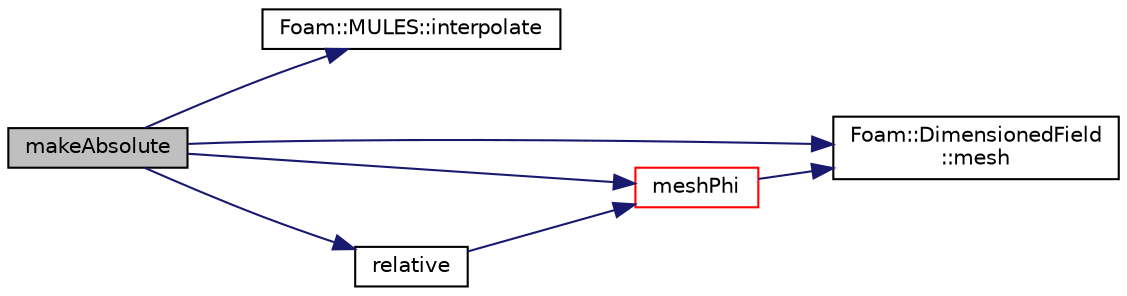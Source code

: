 digraph "makeAbsolute"
{
  bgcolor="transparent";
  edge [fontname="Helvetica",fontsize="10",labelfontname="Helvetica",labelfontsize="10"];
  node [fontname="Helvetica",fontsize="10",shape=record];
  rankdir="LR";
  Node18505 [label="makeAbsolute",height=0.2,width=0.4,color="black", fillcolor="grey75", style="filled", fontcolor="black"];
  Node18505 -> Node18506 [color="midnightblue",fontsize="10",style="solid",fontname="Helvetica"];
  Node18506 [label="Foam::MULES::interpolate",height=0.2,width=0.4,color="black",URL="$a21864.html#a4d62f21551985d814104861e7c1d9b4f"];
  Node18505 -> Node18507 [color="midnightblue",fontsize="10",style="solid",fontname="Helvetica"];
  Node18507 [label="Foam::DimensionedField\l::mesh",height=0.2,width=0.4,color="black",URL="$a27497.html#a8f1110830348a1448a14ab5e3cf47e3b",tooltip="Return mesh. "];
  Node18505 -> Node18508 [color="midnightblue",fontsize="10",style="solid",fontname="Helvetica"];
  Node18508 [label="meshPhi",height=0.2,width=0.4,color="red",URL="$a21861.html#a4de91c07f95262e698d486b45f6c2fe6"];
  Node18508 -> Node18507 [color="midnightblue",fontsize="10",style="solid",fontname="Helvetica"];
  Node18505 -> Node18835 [color="midnightblue",fontsize="10",style="solid",fontname="Helvetica"];
  Node18835 [label="relative",height=0.2,width=0.4,color="black",URL="$a21861.html#a5e4ab9141a668cb1182ffd7176f0bc41",tooltip="Return the given absolute flux in relative form. "];
  Node18835 -> Node18508 [color="midnightblue",fontsize="10",style="solid",fontname="Helvetica"];
}
